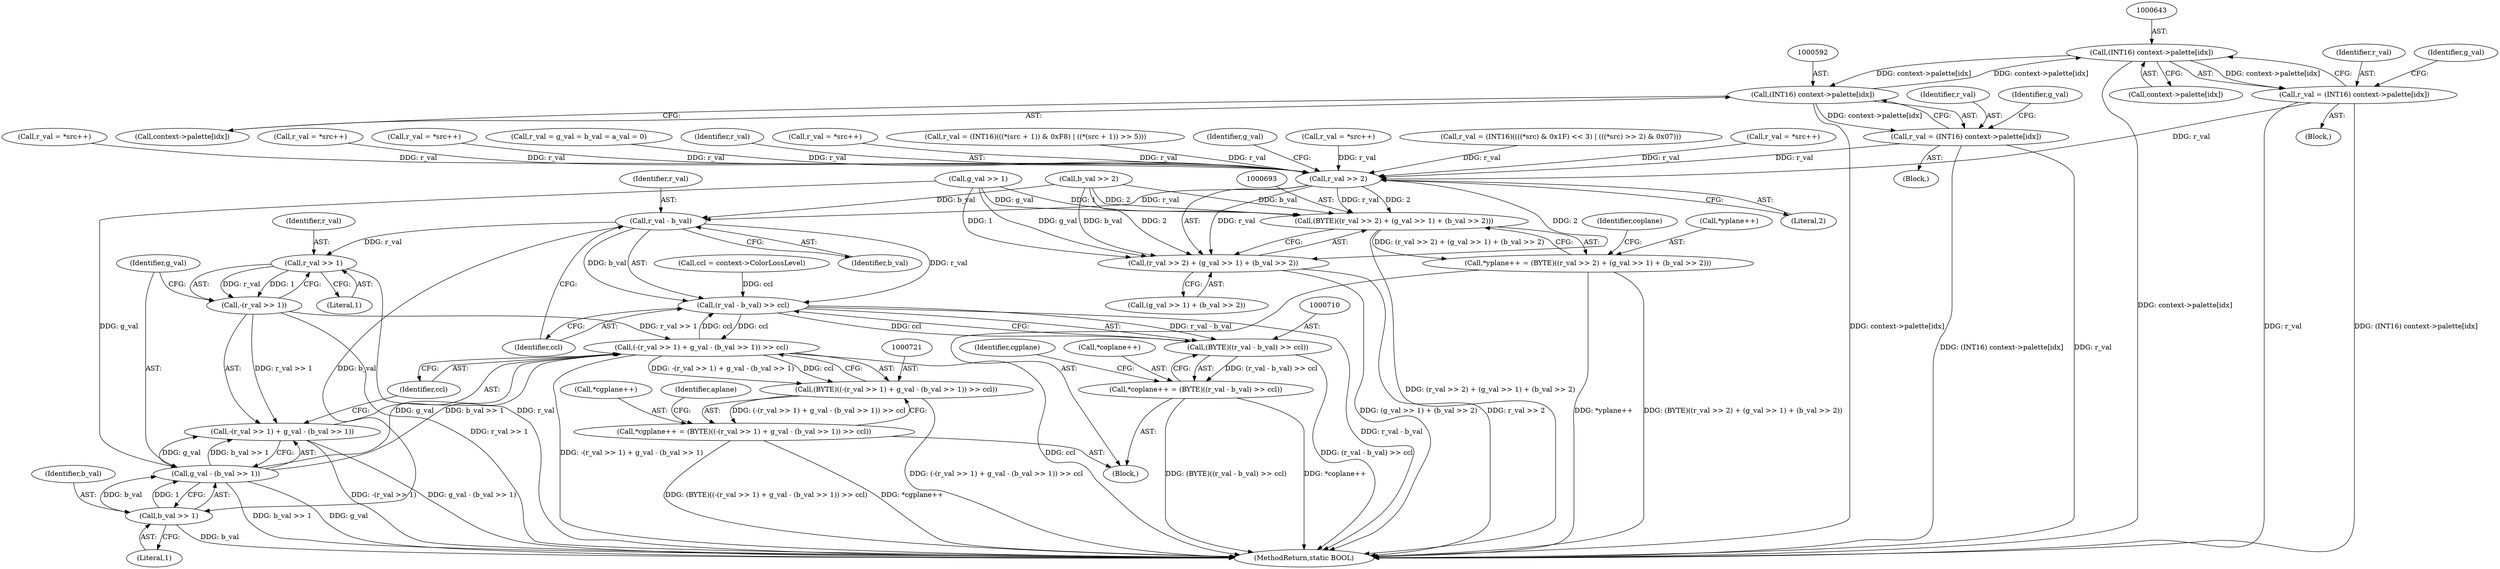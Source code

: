 digraph "0_FreeRDP_d1112c279bd1a327e8e4d0b5f371458bf2579659_5@array" {
"1000642" [label="(Call,(INT16) context->palette[idx])"];
"1000591" [label="(Call,(INT16) context->palette[idx])"];
"1000642" [label="(Call,(INT16) context->palette[idx])"];
"1000589" [label="(Call,r_val = (INT16) context->palette[idx])"];
"1000695" [label="(Call,r_val >> 2)"];
"1000692" [label="(Call,(BYTE)((r_val >> 2) + (g_val >> 1) + (b_val >> 2)))"];
"1000688" [label="(Call,*yplane++ = (BYTE)((r_val >> 2) + (g_val >> 1) + (b_val >> 2)))"];
"1000694" [label="(Call,(r_val >> 2) + (g_val >> 1) + (b_val >> 2))"];
"1000712" [label="(Call,r_val - b_val)"];
"1000711" [label="(Call,(r_val - b_val) >> ccl)"];
"1000709" [label="(Call,(BYTE)((r_val - b_val) >> ccl))"];
"1000705" [label="(Call,*coplane++ = (BYTE)((r_val - b_val) >> ccl))"];
"1000722" [label="(Call,(-(r_val >> 1) + g_val - (b_val >> 1)) >> ccl)"];
"1000720" [label="(Call,(BYTE)((-(r_val >> 1) + g_val - (b_val >> 1)) >> ccl))"];
"1000716" [label="(Call,*cgplane++ = (BYTE)((-(r_val >> 1) + g_val - (b_val >> 1)) >> ccl))"];
"1000725" [label="(Call,r_val >> 1)"];
"1000724" [label="(Call,-(r_val >> 1))"];
"1000723" [label="(Call,-(r_val >> 1) + g_val - (b_val >> 1))"];
"1000730" [label="(Call,b_val >> 1)"];
"1000728" [label="(Call,g_val - (b_val >> 1))"];
"1000640" [label="(Call,r_val = (INT16) context->palette[idx])"];
"1000712" [label="(Call,r_val - b_val)"];
"1000160" [label="(Call,ccl = context->ColorLossLevel)"];
"1000650" [label="(Identifier,g_val)"];
"1000719" [label="(Identifier,cgplane)"];
"1000590" [label="(Identifier,r_val)"];
"1000706" [label="(Call,*coplane++)"];
"1000729" [label="(Identifier,g_val)"];
"1000641" [label="(Identifier,r_val)"];
"1000698" [label="(Call,(g_val >> 1) + (b_val >> 2))"];
"1000640" [label="(Call,r_val = (INT16) context->palette[idx])"];
"1000732" [label="(Literal,1)"];
"1000705" [label="(Call,*coplane++ = (BYTE)((r_val - b_val) >> ccl))"];
"1000720" [label="(Call,(BYTE)((-(r_val >> 1) + g_val - (b_val >> 1)) >> ccl))"];
"1000589" [label="(Call,r_val = (INT16) context->palette[idx])"];
"1000726" [label="(Identifier,r_val)"];
"1000841" [label="(MethodReturn,static BOOL)"];
"1000326" [label="(Call,r_val = *src++)"];
"1000292" [label="(Call,r_val = *src++)"];
"1000699" [label="(Call,g_val >> 1)"];
"1000717" [label="(Call,*cgplane++)"];
"1000380" [label="(Call,r_val = *src++)"];
"1000716" [label="(Call,*cgplane++ = (BYTE)((-(r_val >> 1) + g_val - (b_val >> 1)) >> ccl))"];
"1000713" [label="(Identifier,r_val)"];
"1000708" [label="(Identifier,coplane)"];
"1000314" [label="(Call,r_val = *src++)"];
"1000702" [label="(Call,b_val >> 2)"];
"1000724" [label="(Call,-(r_val >> 1))"];
"1000678" [label="(Call,r_val = g_val = b_val = a_val = 0)"];
"1000532" [label="(Block,)"];
"1000737" [label="(Identifier,aplane)"];
"1000593" [label="(Call,context->palette[idx])"];
"1000642" [label="(Call,(INT16) context->palette[idx])"];
"1000644" [label="(Call,context->palette[idx])"];
"1000632" [label="(Block,)"];
"1000694" [label="(Call,(r_val >> 2) + (g_val >> 1) + (b_val >> 2))"];
"1000696" [label="(Identifier,r_val)"];
"1000730" [label="(Call,b_val >> 1)"];
"1000390" [label="(Call,r_val = *src++)"];
"1000689" [label="(Call,*yplane++)"];
"1000731" [label="(Identifier,b_val)"];
"1000591" [label="(Call,(INT16) context->palette[idx])"];
"1000599" [label="(Identifier,g_val)"];
"1000471" [label="(Call,r_val = (INT16)(((*(src + 1)) & 0xF8) | ((*(src + 1)) >> 5)))"];
"1000714" [label="(Identifier,b_val)"];
"1000722" [label="(Call,(-(r_val >> 1) + g_val - (b_val >> 1)) >> ccl)"];
"1000275" [label="(Block,)"];
"1000715" [label="(Identifier,ccl)"];
"1000711" [label="(Call,(r_val - b_val) >> ccl)"];
"1000700" [label="(Identifier,g_val)"];
"1000688" [label="(Call,*yplane++ = (BYTE)((r_val >> 2) + (g_val >> 1) + (b_val >> 2)))"];
"1000692" [label="(Call,(BYTE)((r_val >> 2) + (g_val >> 1) + (b_val >> 2)))"];
"1000709" [label="(Call,(BYTE)((r_val - b_val) >> ccl))"];
"1000348" [label="(Call,r_val = *src++)"];
"1000733" [label="(Identifier,ccl)"];
"1000723" [label="(Call,-(r_val >> 1) + g_val - (b_val >> 1))"];
"1000446" [label="(Call,r_val = (INT16)((((*src) & 0x1F) << 3) | (((*src) >> 2) & 0x07)))"];
"1000697" [label="(Literal,2)"];
"1000728" [label="(Call,g_val - (b_val >> 1))"];
"1000695" [label="(Call,r_val >> 2)"];
"1000727" [label="(Literal,1)"];
"1000725" [label="(Call,r_val >> 1)"];
"1000642" -> "1000640"  [label="AST: "];
"1000642" -> "1000644"  [label="CFG: "];
"1000643" -> "1000642"  [label="AST: "];
"1000644" -> "1000642"  [label="AST: "];
"1000640" -> "1000642"  [label="CFG: "];
"1000642" -> "1000841"  [label="DDG: context->palette[idx]"];
"1000642" -> "1000591"  [label="DDG: context->palette[idx]"];
"1000642" -> "1000640"  [label="DDG: context->palette[idx]"];
"1000591" -> "1000642"  [label="DDG: context->palette[idx]"];
"1000591" -> "1000589"  [label="AST: "];
"1000591" -> "1000593"  [label="CFG: "];
"1000592" -> "1000591"  [label="AST: "];
"1000593" -> "1000591"  [label="AST: "];
"1000589" -> "1000591"  [label="CFG: "];
"1000591" -> "1000841"  [label="DDG: context->palette[idx]"];
"1000591" -> "1000589"  [label="DDG: context->palette[idx]"];
"1000589" -> "1000532"  [label="AST: "];
"1000590" -> "1000589"  [label="AST: "];
"1000599" -> "1000589"  [label="CFG: "];
"1000589" -> "1000841"  [label="DDG: r_val"];
"1000589" -> "1000841"  [label="DDG: (INT16) context->palette[idx]"];
"1000589" -> "1000695"  [label="DDG: r_val"];
"1000695" -> "1000694"  [label="AST: "];
"1000695" -> "1000697"  [label="CFG: "];
"1000696" -> "1000695"  [label="AST: "];
"1000697" -> "1000695"  [label="AST: "];
"1000700" -> "1000695"  [label="CFG: "];
"1000695" -> "1000692"  [label="DDG: r_val"];
"1000695" -> "1000692"  [label="DDG: 2"];
"1000695" -> "1000694"  [label="DDG: r_val"];
"1000695" -> "1000694"  [label="DDG: 2"];
"1000348" -> "1000695"  [label="DDG: r_val"];
"1000640" -> "1000695"  [label="DDG: r_val"];
"1000314" -> "1000695"  [label="DDG: r_val"];
"1000292" -> "1000695"  [label="DDG: r_val"];
"1000678" -> "1000695"  [label="DDG: r_val"];
"1000446" -> "1000695"  [label="DDG: r_val"];
"1000390" -> "1000695"  [label="DDG: r_val"];
"1000326" -> "1000695"  [label="DDG: r_val"];
"1000380" -> "1000695"  [label="DDG: r_val"];
"1000471" -> "1000695"  [label="DDG: r_val"];
"1000695" -> "1000712"  [label="DDG: r_val"];
"1000692" -> "1000688"  [label="AST: "];
"1000692" -> "1000694"  [label="CFG: "];
"1000693" -> "1000692"  [label="AST: "];
"1000694" -> "1000692"  [label="AST: "];
"1000688" -> "1000692"  [label="CFG: "];
"1000692" -> "1000841"  [label="DDG: (r_val >> 2) + (g_val >> 1) + (b_val >> 2)"];
"1000692" -> "1000688"  [label="DDG: (r_val >> 2) + (g_val >> 1) + (b_val >> 2)"];
"1000699" -> "1000692"  [label="DDG: g_val"];
"1000699" -> "1000692"  [label="DDG: 1"];
"1000702" -> "1000692"  [label="DDG: b_val"];
"1000702" -> "1000692"  [label="DDG: 2"];
"1000688" -> "1000275"  [label="AST: "];
"1000689" -> "1000688"  [label="AST: "];
"1000708" -> "1000688"  [label="CFG: "];
"1000688" -> "1000841"  [label="DDG: *yplane++"];
"1000688" -> "1000841"  [label="DDG: (BYTE)((r_val >> 2) + (g_val >> 1) + (b_val >> 2))"];
"1000694" -> "1000698"  [label="CFG: "];
"1000698" -> "1000694"  [label="AST: "];
"1000694" -> "1000841"  [label="DDG: r_val >> 2"];
"1000694" -> "1000841"  [label="DDG: (g_val >> 1) + (b_val >> 2)"];
"1000699" -> "1000694"  [label="DDG: g_val"];
"1000699" -> "1000694"  [label="DDG: 1"];
"1000702" -> "1000694"  [label="DDG: b_val"];
"1000702" -> "1000694"  [label="DDG: 2"];
"1000712" -> "1000711"  [label="AST: "];
"1000712" -> "1000714"  [label="CFG: "];
"1000713" -> "1000712"  [label="AST: "];
"1000714" -> "1000712"  [label="AST: "];
"1000715" -> "1000712"  [label="CFG: "];
"1000712" -> "1000711"  [label="DDG: r_val"];
"1000712" -> "1000711"  [label="DDG: b_val"];
"1000702" -> "1000712"  [label="DDG: b_val"];
"1000712" -> "1000725"  [label="DDG: r_val"];
"1000712" -> "1000730"  [label="DDG: b_val"];
"1000711" -> "1000709"  [label="AST: "];
"1000711" -> "1000715"  [label="CFG: "];
"1000715" -> "1000711"  [label="AST: "];
"1000709" -> "1000711"  [label="CFG: "];
"1000711" -> "1000841"  [label="DDG: r_val - b_val"];
"1000711" -> "1000709"  [label="DDG: r_val - b_val"];
"1000711" -> "1000709"  [label="DDG: ccl"];
"1000160" -> "1000711"  [label="DDG: ccl"];
"1000722" -> "1000711"  [label="DDG: ccl"];
"1000711" -> "1000722"  [label="DDG: ccl"];
"1000709" -> "1000705"  [label="AST: "];
"1000710" -> "1000709"  [label="AST: "];
"1000705" -> "1000709"  [label="CFG: "];
"1000709" -> "1000841"  [label="DDG: (r_val - b_val) >> ccl"];
"1000709" -> "1000705"  [label="DDG: (r_val - b_val) >> ccl"];
"1000705" -> "1000275"  [label="AST: "];
"1000706" -> "1000705"  [label="AST: "];
"1000719" -> "1000705"  [label="CFG: "];
"1000705" -> "1000841"  [label="DDG: (BYTE)((r_val - b_val) >> ccl)"];
"1000705" -> "1000841"  [label="DDG: *coplane++"];
"1000722" -> "1000720"  [label="AST: "];
"1000722" -> "1000733"  [label="CFG: "];
"1000723" -> "1000722"  [label="AST: "];
"1000733" -> "1000722"  [label="AST: "];
"1000720" -> "1000722"  [label="CFG: "];
"1000722" -> "1000841"  [label="DDG: -(r_val >> 1) + g_val - (b_val >> 1)"];
"1000722" -> "1000841"  [label="DDG: ccl"];
"1000722" -> "1000720"  [label="DDG: -(r_val >> 1) + g_val - (b_val >> 1)"];
"1000722" -> "1000720"  [label="DDG: ccl"];
"1000724" -> "1000722"  [label="DDG: r_val >> 1"];
"1000728" -> "1000722"  [label="DDG: g_val"];
"1000728" -> "1000722"  [label="DDG: b_val >> 1"];
"1000720" -> "1000716"  [label="AST: "];
"1000721" -> "1000720"  [label="AST: "];
"1000716" -> "1000720"  [label="CFG: "];
"1000720" -> "1000841"  [label="DDG: (-(r_val >> 1) + g_val - (b_val >> 1)) >> ccl"];
"1000720" -> "1000716"  [label="DDG: (-(r_val >> 1) + g_val - (b_val >> 1)) >> ccl"];
"1000716" -> "1000275"  [label="AST: "];
"1000717" -> "1000716"  [label="AST: "];
"1000737" -> "1000716"  [label="CFG: "];
"1000716" -> "1000841"  [label="DDG: *cgplane++"];
"1000716" -> "1000841"  [label="DDG: (BYTE)((-(r_val >> 1) + g_val - (b_val >> 1)) >> ccl)"];
"1000725" -> "1000724"  [label="AST: "];
"1000725" -> "1000727"  [label="CFG: "];
"1000726" -> "1000725"  [label="AST: "];
"1000727" -> "1000725"  [label="AST: "];
"1000724" -> "1000725"  [label="CFG: "];
"1000725" -> "1000841"  [label="DDG: r_val"];
"1000725" -> "1000724"  [label="DDG: r_val"];
"1000725" -> "1000724"  [label="DDG: 1"];
"1000724" -> "1000723"  [label="AST: "];
"1000729" -> "1000724"  [label="CFG: "];
"1000724" -> "1000841"  [label="DDG: r_val >> 1"];
"1000724" -> "1000723"  [label="DDG: r_val >> 1"];
"1000723" -> "1000728"  [label="CFG: "];
"1000728" -> "1000723"  [label="AST: "];
"1000733" -> "1000723"  [label="CFG: "];
"1000723" -> "1000841"  [label="DDG: -(r_val >> 1)"];
"1000723" -> "1000841"  [label="DDG: g_val - (b_val >> 1)"];
"1000728" -> "1000723"  [label="DDG: g_val"];
"1000728" -> "1000723"  [label="DDG: b_val >> 1"];
"1000730" -> "1000728"  [label="AST: "];
"1000730" -> "1000732"  [label="CFG: "];
"1000731" -> "1000730"  [label="AST: "];
"1000732" -> "1000730"  [label="AST: "];
"1000728" -> "1000730"  [label="CFG: "];
"1000730" -> "1000841"  [label="DDG: b_val"];
"1000730" -> "1000728"  [label="DDG: b_val"];
"1000730" -> "1000728"  [label="DDG: 1"];
"1000729" -> "1000728"  [label="AST: "];
"1000728" -> "1000841"  [label="DDG: b_val >> 1"];
"1000728" -> "1000841"  [label="DDG: g_val"];
"1000699" -> "1000728"  [label="DDG: g_val"];
"1000640" -> "1000632"  [label="AST: "];
"1000641" -> "1000640"  [label="AST: "];
"1000650" -> "1000640"  [label="CFG: "];
"1000640" -> "1000841"  [label="DDG: r_val"];
"1000640" -> "1000841"  [label="DDG: (INT16) context->palette[idx]"];
}
